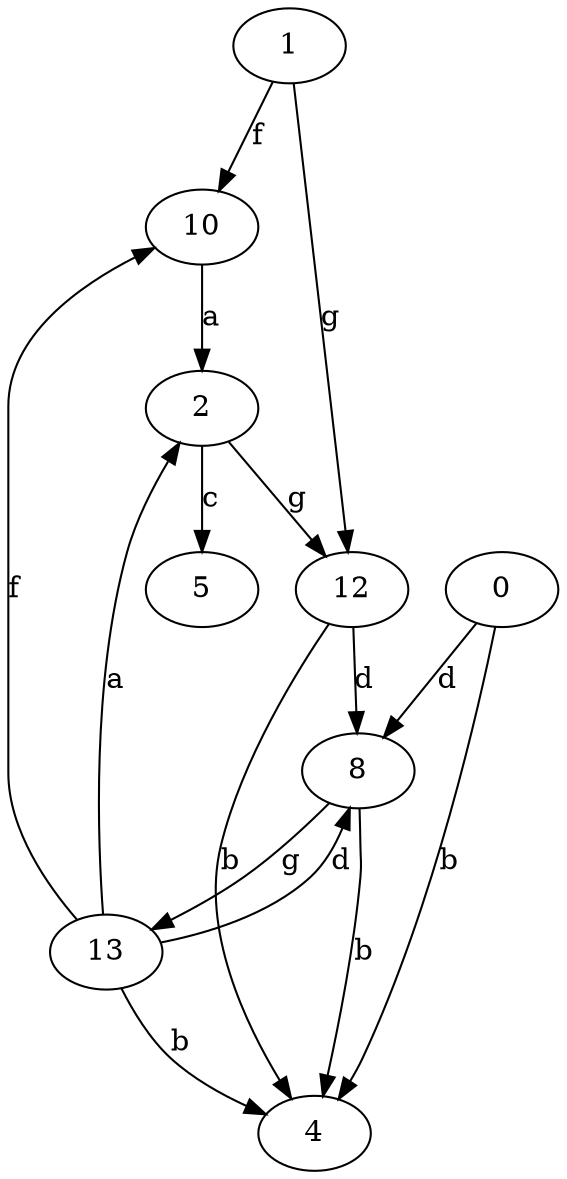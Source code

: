 strict digraph  {
1;
2;
4;
5;
0;
8;
10;
12;
13;
1 -> 10  [label=f];
1 -> 12  [label=g];
2 -> 5  [label=c];
2 -> 12  [label=g];
0 -> 4  [label=b];
0 -> 8  [label=d];
8 -> 4  [label=b];
8 -> 13  [label=g];
10 -> 2  [label=a];
12 -> 4  [label=b];
12 -> 8  [label=d];
13 -> 2  [label=a];
13 -> 4  [label=b];
13 -> 8  [label=d];
13 -> 10  [label=f];
}
